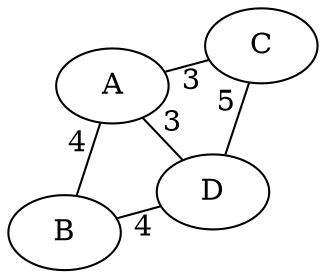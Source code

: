 graph KapiteltestMST {
      graph [layout="neato"]
      A [pos="0,1"]
      B [pos="0.1,0"]
      C [pos="2,1"]
      D [pos="1,1"]
      A -- B [label="4"]
      A -- D [label="3"]
      A -- C [label="3"]
      B -- D [label="4"]
      C -- D [label="5"]
}